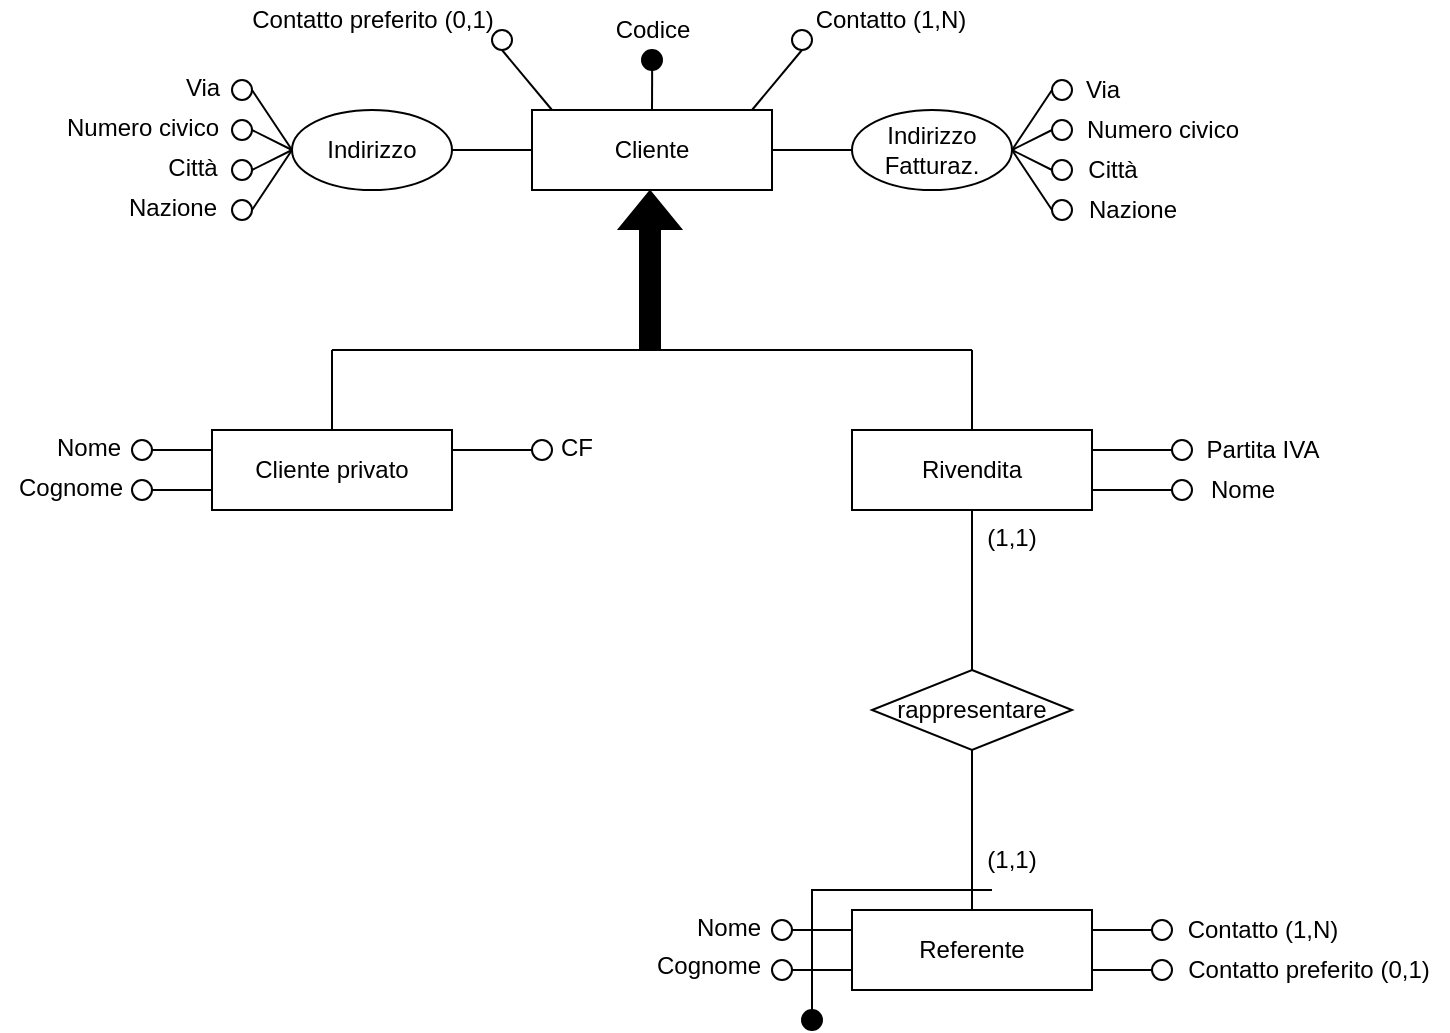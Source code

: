 <mxfile version="16.6.4" type="github">
  <diagram id="hAxgzl-A0ELQVefH7eVm" name="Page-1">
    <mxGraphModel dx="867" dy="594" grid="1" gridSize="10" guides="1" tooltips="1" connect="1" arrows="1" fold="1" page="1" pageScale="1" pageWidth="1169" pageHeight="827" math="0" shadow="0">
      <root>
        <mxCell id="0" />
        <mxCell id="1" parent="0" />
        <mxCell id="e8vlRe6tJHPY35hx81Cf-1" value="Cliente" style="rounded=0;whiteSpace=wrap;html=1;strokeWidth=1;perimeterSpacing=0;" vertex="1" parent="1">
          <mxGeometry x="360" y="120" width="120" height="40" as="geometry" />
        </mxCell>
        <mxCell id="e8vlRe6tJHPY35hx81Cf-2" value="" style="endArrow=none;html=1;rounded=0;fillColor=#000000;entryX=0.166;entryY=0;entryDx=0;entryDy=0;entryPerimeter=0;" edge="1" parent="1">
          <mxGeometry width="50" height="50" relative="1" as="geometry">
            <mxPoint x="420.08" y="100" as="sourcePoint" />
            <mxPoint x="420" y="120" as="targetPoint" />
          </mxGeometry>
        </mxCell>
        <mxCell id="e8vlRe6tJHPY35hx81Cf-3" value="" style="ellipse;whiteSpace=wrap;html=1;aspect=fixed;strokeWidth=1;fillColor=#000000;" vertex="1" parent="1">
          <mxGeometry x="415" y="90" width="10" height="10" as="geometry" />
        </mxCell>
        <mxCell id="e8vlRe6tJHPY35hx81Cf-4" value="Codice" style="text;html=1;align=center;verticalAlign=middle;resizable=0;points=[];autosize=1;strokeColor=none;fillColor=none;" vertex="1" parent="1">
          <mxGeometry x="395" y="70" width="50" height="20" as="geometry" />
        </mxCell>
        <mxCell id="e8vlRe6tJHPY35hx81Cf-5" value="" style="endArrow=none;html=1;rounded=0;fillColor=#000000;entryX=0.166;entryY=0;entryDx=0;entryDy=0;entryPerimeter=0;exitX=0.5;exitY=1;exitDx=0;exitDy=0;" edge="1" parent="1" source="e8vlRe6tJHPY35hx81Cf-6">
          <mxGeometry width="50" height="50" relative="1" as="geometry">
            <mxPoint x="470.08" y="100" as="sourcePoint" />
            <mxPoint x="470" y="120" as="targetPoint" />
          </mxGeometry>
        </mxCell>
        <mxCell id="e8vlRe6tJHPY35hx81Cf-6" value="" style="ellipse;whiteSpace=wrap;html=1;aspect=fixed;strokeWidth=1;fillColor=none;" vertex="1" parent="1">
          <mxGeometry x="490" y="80" width="10" height="10" as="geometry" />
        </mxCell>
        <mxCell id="e8vlRe6tJHPY35hx81Cf-7" value="Contatto (1,N)" style="text;html=1;align=center;verticalAlign=middle;resizable=0;points=[];autosize=1;strokeColor=none;fillColor=none;" vertex="1" parent="1">
          <mxGeometry x="494" y="65" width="90" height="20" as="geometry" />
        </mxCell>
        <mxCell id="e8vlRe6tJHPY35hx81Cf-8" value="" style="ellipse;whiteSpace=wrap;html=1;aspect=fixed;strokeWidth=1;fillColor=none;" vertex="1" parent="1">
          <mxGeometry x="620" y="105" width="10" height="10" as="geometry" />
        </mxCell>
        <mxCell id="e8vlRe6tJHPY35hx81Cf-9" value="Indirizzo" style="ellipse;whiteSpace=wrap;html=1;" vertex="1" parent="1">
          <mxGeometry x="240" y="120" width="80" height="40" as="geometry" />
        </mxCell>
        <mxCell id="e8vlRe6tJHPY35hx81Cf-10" value="Indirizzo&lt;br&gt;Fatturaz." style="ellipse;whiteSpace=wrap;html=1;" vertex="1" parent="1">
          <mxGeometry x="520" y="120" width="80" height="40" as="geometry" />
        </mxCell>
        <mxCell id="e8vlRe6tJHPY35hx81Cf-11" value="" style="endArrow=none;html=1;rounded=0;exitX=1;exitY=0.5;exitDx=0;exitDy=0;entryX=0;entryY=0.5;entryDx=0;entryDy=0;" edge="1" parent="1" source="e8vlRe6tJHPY35hx81Cf-1" target="e8vlRe6tJHPY35hx81Cf-10">
          <mxGeometry width="50" height="50" relative="1" as="geometry">
            <mxPoint x="480" y="150" as="sourcePoint" />
            <mxPoint x="530" y="100" as="targetPoint" />
          </mxGeometry>
        </mxCell>
        <mxCell id="e8vlRe6tJHPY35hx81Cf-12" value="" style="endArrow=none;html=1;rounded=0;entryX=0;entryY=0.5;entryDx=0;entryDy=0;exitX=1;exitY=0.5;exitDx=0;exitDy=0;" edge="1" parent="1" source="e8vlRe6tJHPY35hx81Cf-9" target="e8vlRe6tJHPY35hx81Cf-1">
          <mxGeometry width="50" height="50" relative="1" as="geometry">
            <mxPoint x="280" y="170" as="sourcePoint" />
            <mxPoint x="330" y="120" as="targetPoint" />
          </mxGeometry>
        </mxCell>
        <mxCell id="e8vlRe6tJHPY35hx81Cf-13" value="" style="ellipse;whiteSpace=wrap;html=1;aspect=fixed;strokeWidth=1;fillColor=none;" vertex="1" parent="1">
          <mxGeometry x="620" y="125" width="10" height="10" as="geometry" />
        </mxCell>
        <mxCell id="e8vlRe6tJHPY35hx81Cf-14" value="" style="ellipse;whiteSpace=wrap;html=1;aspect=fixed;strokeWidth=1;fillColor=none;" vertex="1" parent="1">
          <mxGeometry x="620" y="165" width="10" height="10" as="geometry" />
        </mxCell>
        <mxCell id="e8vlRe6tJHPY35hx81Cf-15" value="" style="endArrow=none;html=1;rounded=0;exitX=1;exitY=0.5;exitDx=0;exitDy=0;entryX=0;entryY=0.5;entryDx=0;entryDy=0;" edge="1" parent="1" source="e8vlRe6tJHPY35hx81Cf-10" target="e8vlRe6tJHPY35hx81Cf-8">
          <mxGeometry width="50" height="50" relative="1" as="geometry">
            <mxPoint x="590" y="170" as="sourcePoint" />
            <mxPoint x="640" y="120" as="targetPoint" />
          </mxGeometry>
        </mxCell>
        <mxCell id="e8vlRe6tJHPY35hx81Cf-16" value="" style="endArrow=none;html=1;rounded=0;entryX=0;entryY=0.5;entryDx=0;entryDy=0;" edge="1" parent="1" target="e8vlRe6tJHPY35hx81Cf-13">
          <mxGeometry width="50" height="50" relative="1" as="geometry">
            <mxPoint x="600" y="140" as="sourcePoint" />
            <mxPoint x="640" y="120" as="targetPoint" />
          </mxGeometry>
        </mxCell>
        <mxCell id="e8vlRe6tJHPY35hx81Cf-17" value="" style="endArrow=none;html=1;rounded=0;exitX=1;exitY=0.5;exitDx=0;exitDy=0;entryX=0;entryY=0.5;entryDx=0;entryDy=0;" edge="1" parent="1" source="e8vlRe6tJHPY35hx81Cf-10" target="e8vlRe6tJHPY35hx81Cf-14">
          <mxGeometry width="50" height="50" relative="1" as="geometry">
            <mxPoint x="590" y="170" as="sourcePoint" />
            <mxPoint x="640" y="120" as="targetPoint" />
          </mxGeometry>
        </mxCell>
        <mxCell id="e8vlRe6tJHPY35hx81Cf-18" value="Via" style="text;html=1;align=center;verticalAlign=middle;resizable=0;points=[];autosize=1;strokeColor=none;fillColor=none;" vertex="1" parent="1">
          <mxGeometry x="630" y="100" width="30" height="20" as="geometry" />
        </mxCell>
        <mxCell id="e8vlRe6tJHPY35hx81Cf-19" value="Numero civico" style="text;html=1;align=center;verticalAlign=middle;resizable=0;points=[];autosize=1;strokeColor=none;fillColor=none;" vertex="1" parent="1">
          <mxGeometry x="630" y="120" width="90" height="20" as="geometry" />
        </mxCell>
        <mxCell id="e8vlRe6tJHPY35hx81Cf-20" value="Città" style="text;html=1;align=center;verticalAlign=middle;resizable=0;points=[];autosize=1;strokeColor=none;fillColor=none;" vertex="1" parent="1">
          <mxGeometry x="630" y="140" width="40" height="20" as="geometry" />
        </mxCell>
        <mxCell id="e8vlRe6tJHPY35hx81Cf-21" value="" style="ellipse;whiteSpace=wrap;html=1;aspect=fixed;strokeWidth=1;fillColor=none;" vertex="1" parent="1">
          <mxGeometry x="620" y="145" width="10" height="10" as="geometry" />
        </mxCell>
        <mxCell id="e8vlRe6tJHPY35hx81Cf-22" value="" style="endArrow=none;html=1;rounded=0;exitX=1;exitY=0.5;exitDx=0;exitDy=0;entryX=0;entryY=0.5;entryDx=0;entryDy=0;" edge="1" parent="1" source="e8vlRe6tJHPY35hx81Cf-10" target="e8vlRe6tJHPY35hx81Cf-21">
          <mxGeometry width="50" height="50" relative="1" as="geometry">
            <mxPoint x="640" y="160" as="sourcePoint" />
            <mxPoint x="690" y="110" as="targetPoint" />
          </mxGeometry>
        </mxCell>
        <mxCell id="e8vlRe6tJHPY35hx81Cf-23" value="Nazione" style="text;html=1;align=center;verticalAlign=middle;resizable=0;points=[];autosize=1;strokeColor=none;fillColor=none;" vertex="1" parent="1">
          <mxGeometry x="630" y="160" width="60" height="20" as="geometry" />
        </mxCell>
        <mxCell id="e8vlRe6tJHPY35hx81Cf-24" value="" style="ellipse;whiteSpace=wrap;html=1;aspect=fixed;strokeWidth=1;fillColor=none;" vertex="1" parent="1">
          <mxGeometry x="210" y="105" width="10" height="10" as="geometry" />
        </mxCell>
        <mxCell id="e8vlRe6tJHPY35hx81Cf-25" value="" style="ellipse;whiteSpace=wrap;html=1;aspect=fixed;strokeWidth=1;fillColor=none;" vertex="1" parent="1">
          <mxGeometry x="210" y="125" width="10" height="10" as="geometry" />
        </mxCell>
        <mxCell id="e8vlRe6tJHPY35hx81Cf-26" value="" style="ellipse;whiteSpace=wrap;html=1;aspect=fixed;strokeWidth=1;fillColor=none;" vertex="1" parent="1">
          <mxGeometry x="210" y="165" width="10" height="10" as="geometry" />
        </mxCell>
        <mxCell id="e8vlRe6tJHPY35hx81Cf-27" value="" style="endArrow=none;html=1;rounded=0;entryX=1;entryY=0.5;entryDx=0;entryDy=0;" edge="1" parent="1" target="e8vlRe6tJHPY35hx81Cf-24">
          <mxGeometry width="50" height="50" relative="1" as="geometry">
            <mxPoint x="240" y="140" as="sourcePoint" />
            <mxPoint x="260.0" y="115" as="targetPoint" />
          </mxGeometry>
        </mxCell>
        <mxCell id="e8vlRe6tJHPY35hx81Cf-28" value="" style="endArrow=none;html=1;rounded=0;entryX=1;entryY=0.5;entryDx=0;entryDy=0;" edge="1" parent="1" target="e8vlRe6tJHPY35hx81Cf-25">
          <mxGeometry width="50" height="50" relative="1" as="geometry">
            <mxPoint x="240" y="140" as="sourcePoint" />
            <mxPoint x="260.0" y="125" as="targetPoint" />
          </mxGeometry>
        </mxCell>
        <mxCell id="e8vlRe6tJHPY35hx81Cf-29" value="" style="endArrow=none;html=1;rounded=0;entryX=1;entryY=0.5;entryDx=0;entryDy=0;" edge="1" parent="1" target="e8vlRe6tJHPY35hx81Cf-26">
          <mxGeometry width="50" height="50" relative="1" as="geometry">
            <mxPoint x="240" y="140" as="sourcePoint" />
            <mxPoint x="230.0" y="165" as="targetPoint" />
          </mxGeometry>
        </mxCell>
        <mxCell id="e8vlRe6tJHPY35hx81Cf-30" value="Via" style="text;html=1;align=center;verticalAlign=middle;resizable=0;points=[];autosize=1;strokeColor=none;fillColor=none;" vertex="1" parent="1">
          <mxGeometry x="180" y="99" width="30" height="20" as="geometry" />
        </mxCell>
        <mxCell id="e8vlRe6tJHPY35hx81Cf-31" value="Numero civico" style="text;html=1;align=center;verticalAlign=middle;resizable=0;points=[];autosize=1;strokeColor=none;fillColor=none;" vertex="1" parent="1">
          <mxGeometry x="120" y="119" width="90" height="20" as="geometry" />
        </mxCell>
        <mxCell id="e8vlRe6tJHPY35hx81Cf-32" value="Città" style="text;html=1;align=center;verticalAlign=middle;resizable=0;points=[];autosize=1;strokeColor=none;fillColor=none;" vertex="1" parent="1">
          <mxGeometry x="170" y="139" width="40" height="20" as="geometry" />
        </mxCell>
        <mxCell id="e8vlRe6tJHPY35hx81Cf-33" value="" style="ellipse;whiteSpace=wrap;html=1;aspect=fixed;strokeWidth=1;fillColor=none;" vertex="1" parent="1">
          <mxGeometry x="210" y="145" width="10" height="10" as="geometry" />
        </mxCell>
        <mxCell id="e8vlRe6tJHPY35hx81Cf-34" value="" style="endArrow=none;html=1;rounded=0;entryX=1;entryY=0.5;entryDx=0;entryDy=0;" edge="1" parent="1" target="e8vlRe6tJHPY35hx81Cf-33">
          <mxGeometry width="50" height="50" relative="1" as="geometry">
            <mxPoint x="240" y="140" as="sourcePoint" />
            <mxPoint x="260.0" y="145" as="targetPoint" />
          </mxGeometry>
        </mxCell>
        <mxCell id="e8vlRe6tJHPY35hx81Cf-35" value="Nazione" style="text;html=1;align=center;verticalAlign=middle;resizable=0;points=[];autosize=1;strokeColor=none;fillColor=none;" vertex="1" parent="1">
          <mxGeometry x="150" y="159" width="60" height="20" as="geometry" />
        </mxCell>
        <mxCell id="e8vlRe6tJHPY35hx81Cf-36" value="" style="ellipse;whiteSpace=wrap;html=1;aspect=fixed;strokeWidth=1;fillColor=none;" vertex="1" parent="1">
          <mxGeometry x="340" y="80" width="10" height="10" as="geometry" />
        </mxCell>
        <mxCell id="e8vlRe6tJHPY35hx81Cf-37" value="" style="endArrow=none;html=1;rounded=0;entryX=0.5;entryY=1;entryDx=0;entryDy=0;" edge="1" parent="1" target="e8vlRe6tJHPY35hx81Cf-36">
          <mxGeometry width="50" height="50" relative="1" as="geometry">
            <mxPoint x="370" y="120" as="sourcePoint" />
            <mxPoint x="450" y="100" as="targetPoint" />
          </mxGeometry>
        </mxCell>
        <mxCell id="e8vlRe6tJHPY35hx81Cf-38" value="Contatto preferito (0,1)" style="text;html=1;align=center;verticalAlign=middle;resizable=0;points=[];autosize=1;strokeColor=none;fillColor=none;" vertex="1" parent="1">
          <mxGeometry x="210" y="65" width="140" height="20" as="geometry" />
        </mxCell>
        <mxCell id="e8vlRe6tJHPY35hx81Cf-39" value="Cliente privato" style="rounded=0;whiteSpace=wrap;html=1;strokeWidth=1;perimeterSpacing=0;" vertex="1" parent="1">
          <mxGeometry x="200" y="280" width="120" height="40" as="geometry" />
        </mxCell>
        <mxCell id="e8vlRe6tJHPY35hx81Cf-40" value="Rivendita" style="rounded=0;whiteSpace=wrap;html=1;strokeWidth=1;perimeterSpacing=0;" vertex="1" parent="1">
          <mxGeometry x="520" y="280" width="120" height="40" as="geometry" />
        </mxCell>
        <mxCell id="e8vlRe6tJHPY35hx81Cf-41" value="" style="endArrow=none;html=1;rounded=0;" edge="1" parent="1">
          <mxGeometry width="50" height="50" relative="1" as="geometry">
            <mxPoint x="260" y="240" as="sourcePoint" />
            <mxPoint x="580" y="240" as="targetPoint" />
          </mxGeometry>
        </mxCell>
        <mxCell id="e8vlRe6tJHPY35hx81Cf-42" value="" style="endArrow=none;html=1;rounded=0;exitX=0.5;exitY=0;exitDx=0;exitDy=0;" edge="1" parent="1" source="e8vlRe6tJHPY35hx81Cf-39">
          <mxGeometry width="50" height="50" relative="1" as="geometry">
            <mxPoint x="230" y="260" as="sourcePoint" />
            <mxPoint x="260" y="240" as="targetPoint" />
          </mxGeometry>
        </mxCell>
        <mxCell id="e8vlRe6tJHPY35hx81Cf-43" value="" style="endArrow=none;html=1;rounded=0;exitX=0.5;exitY=0;exitDx=0;exitDy=0;" edge="1" parent="1" source="e8vlRe6tJHPY35hx81Cf-40">
          <mxGeometry width="50" height="50" relative="1" as="geometry">
            <mxPoint x="560" y="260" as="sourcePoint" />
            <mxPoint x="580" y="240" as="targetPoint" />
          </mxGeometry>
        </mxCell>
        <mxCell id="e8vlRe6tJHPY35hx81Cf-44" value="" style="shape=flexArrow;endArrow=classic;html=1;rounded=0;fillColor=#000000;" edge="1" parent="1">
          <mxGeometry width="50" height="50" relative="1" as="geometry">
            <mxPoint x="419" y="240" as="sourcePoint" />
            <mxPoint x="419" y="160" as="targetPoint" />
          </mxGeometry>
        </mxCell>
        <mxCell id="e8vlRe6tJHPY35hx81Cf-45" value="" style="ellipse;whiteSpace=wrap;html=1;aspect=fixed;strokeWidth=1;fillColor=none;" vertex="1" parent="1">
          <mxGeometry x="160" y="285" width="10" height="10" as="geometry" />
        </mxCell>
        <mxCell id="e8vlRe6tJHPY35hx81Cf-46" value="" style="endArrow=none;html=1;rounded=0;fillColor=#000000;exitX=1;exitY=0.5;exitDx=0;exitDy=0;entryX=0;entryY=0.25;entryDx=0;entryDy=0;" edge="1" parent="1" source="e8vlRe6tJHPY35hx81Cf-45" target="e8vlRe6tJHPY35hx81Cf-39">
          <mxGeometry width="50" height="50" relative="1" as="geometry">
            <mxPoint x="150" y="290" as="sourcePoint" />
            <mxPoint x="200" y="240" as="targetPoint" />
          </mxGeometry>
        </mxCell>
        <mxCell id="e8vlRe6tJHPY35hx81Cf-47" value="Nome" style="text;html=1;align=center;verticalAlign=middle;resizable=0;points=[];autosize=1;strokeColor=none;fillColor=none;" vertex="1" parent="1">
          <mxGeometry x="113" y="279" width="50" height="20" as="geometry" />
        </mxCell>
        <mxCell id="e8vlRe6tJHPY35hx81Cf-48" value="" style="ellipse;whiteSpace=wrap;html=1;aspect=fixed;strokeWidth=1;fillColor=none;" vertex="1" parent="1">
          <mxGeometry x="160" y="305" width="10" height="10" as="geometry" />
        </mxCell>
        <mxCell id="e8vlRe6tJHPY35hx81Cf-49" value="" style="endArrow=none;html=1;rounded=0;fillColor=#000000;entryX=0;entryY=0.75;entryDx=0;entryDy=0;" edge="1" parent="1" target="e8vlRe6tJHPY35hx81Cf-39">
          <mxGeometry width="50" height="50" relative="1" as="geometry">
            <mxPoint x="170" y="310" as="sourcePoint" />
            <mxPoint x="190" y="260" as="targetPoint" />
          </mxGeometry>
        </mxCell>
        <mxCell id="e8vlRe6tJHPY35hx81Cf-50" value="Cognome" style="text;html=1;align=center;verticalAlign=middle;resizable=0;points=[];autosize=1;strokeColor=none;fillColor=none;" vertex="1" parent="1">
          <mxGeometry x="94" y="299" width="70" height="20" as="geometry" />
        </mxCell>
        <mxCell id="e8vlRe6tJHPY35hx81Cf-51" value="" style="ellipse;whiteSpace=wrap;html=1;aspect=fixed;strokeWidth=1;fillColor=none;" vertex="1" parent="1">
          <mxGeometry x="360" y="285" width="10" height="10" as="geometry" />
        </mxCell>
        <mxCell id="e8vlRe6tJHPY35hx81Cf-52" value="" style="endArrow=none;html=1;rounded=0;fillColor=#000000;exitX=0;exitY=0.5;exitDx=0;exitDy=0;entryX=1;entryY=0.25;entryDx=0;entryDy=0;" edge="1" parent="1" source="e8vlRe6tJHPY35hx81Cf-51" target="e8vlRe6tJHPY35hx81Cf-39">
          <mxGeometry width="50" height="50" relative="1" as="geometry">
            <mxPoint x="260" y="349.44" as="sourcePoint" />
            <mxPoint x="234.96" y="320" as="targetPoint" />
          </mxGeometry>
        </mxCell>
        <mxCell id="e8vlRe6tJHPY35hx81Cf-53" value="CF" style="text;html=1;align=center;verticalAlign=middle;resizable=0;points=[];autosize=1;strokeColor=none;fillColor=none;" vertex="1" parent="1">
          <mxGeometry x="367" y="279" width="30" height="20" as="geometry" />
        </mxCell>
        <mxCell id="e8vlRe6tJHPY35hx81Cf-54" value="" style="ellipse;whiteSpace=wrap;html=1;aspect=fixed;strokeWidth=1;fillColor=none;" vertex="1" parent="1">
          <mxGeometry x="680" y="285" width="10" height="10" as="geometry" />
        </mxCell>
        <mxCell id="e8vlRe6tJHPY35hx81Cf-55" value="" style="ellipse;whiteSpace=wrap;html=1;aspect=fixed;strokeWidth=1;fillColor=none;" vertex="1" parent="1">
          <mxGeometry x="680" y="305" width="10" height="10" as="geometry" />
        </mxCell>
        <mxCell id="e8vlRe6tJHPY35hx81Cf-56" value="Partita IVA" style="text;html=1;align=center;verticalAlign=middle;resizable=0;points=[];autosize=1;strokeColor=none;fillColor=none;" vertex="1" parent="1">
          <mxGeometry x="690" y="280" width="70" height="20" as="geometry" />
        </mxCell>
        <mxCell id="e8vlRe6tJHPY35hx81Cf-57" value="Nome" style="text;html=1;align=center;verticalAlign=middle;resizable=0;points=[];autosize=1;strokeColor=none;fillColor=none;" vertex="1" parent="1">
          <mxGeometry x="690" y="300" width="50" height="20" as="geometry" />
        </mxCell>
        <mxCell id="e8vlRe6tJHPY35hx81Cf-58" value="" style="endArrow=none;html=1;rounded=0;fillColor=#000000;entryX=0;entryY=0.5;entryDx=0;entryDy=0;exitX=1;exitY=0.25;exitDx=0;exitDy=0;" edge="1" parent="1" source="e8vlRe6tJHPY35hx81Cf-40" target="e8vlRe6tJHPY35hx81Cf-54">
          <mxGeometry width="50" height="50" relative="1" as="geometry">
            <mxPoint x="670" y="340" as="sourcePoint" />
            <mxPoint x="720" y="290" as="targetPoint" />
          </mxGeometry>
        </mxCell>
        <mxCell id="e8vlRe6tJHPY35hx81Cf-59" value="" style="endArrow=none;html=1;rounded=0;fillColor=#000000;exitX=1;exitY=0.75;exitDx=0;exitDy=0;entryX=0;entryY=0.5;entryDx=0;entryDy=0;" edge="1" parent="1" source="e8vlRe6tJHPY35hx81Cf-40" target="e8vlRe6tJHPY35hx81Cf-55">
          <mxGeometry width="50" height="50" relative="1" as="geometry">
            <mxPoint x="670" y="340" as="sourcePoint" />
            <mxPoint x="720" y="290" as="targetPoint" />
          </mxGeometry>
        </mxCell>
        <mxCell id="e8vlRe6tJHPY35hx81Cf-60" value="Referente" style="rounded=0;whiteSpace=wrap;html=1;strokeWidth=1;perimeterSpacing=0;" vertex="1" parent="1">
          <mxGeometry x="520" y="520" width="120" height="40" as="geometry" />
        </mxCell>
        <mxCell id="e8vlRe6tJHPY35hx81Cf-61" value="rappresentare" style="rhombus;whiteSpace=wrap;html=1;" vertex="1" parent="1">
          <mxGeometry x="530" y="400" width="100" height="40" as="geometry" />
        </mxCell>
        <mxCell id="e8vlRe6tJHPY35hx81Cf-62" value="" style="endArrow=none;html=1;rounded=0;entryX=0.5;entryY=1;entryDx=0;entryDy=0;exitX=0.5;exitY=0;exitDx=0;exitDy=0;" edge="1" parent="1" source="e8vlRe6tJHPY35hx81Cf-61" target="e8vlRe6tJHPY35hx81Cf-40">
          <mxGeometry width="50" height="50" relative="1" as="geometry">
            <mxPoint x="530" y="440" as="sourcePoint" />
            <mxPoint x="580" y="390" as="targetPoint" />
          </mxGeometry>
        </mxCell>
        <mxCell id="e8vlRe6tJHPY35hx81Cf-63" value="" style="endArrow=none;html=1;rounded=0;exitX=0.5;exitY=0;exitDx=0;exitDy=0;entryX=0.5;entryY=1;entryDx=0;entryDy=0;" edge="1" parent="1" source="e8vlRe6tJHPY35hx81Cf-60" target="e8vlRe6tJHPY35hx81Cf-61">
          <mxGeometry width="50" height="50" relative="1" as="geometry">
            <mxPoint x="530" y="440" as="sourcePoint" />
            <mxPoint x="610" y="460" as="targetPoint" />
          </mxGeometry>
        </mxCell>
        <mxCell id="e8vlRe6tJHPY35hx81Cf-64" value="" style="ellipse;whiteSpace=wrap;html=1;aspect=fixed;strokeWidth=1;fillColor=none;" vertex="1" parent="1">
          <mxGeometry x="480" y="525" width="10" height="10" as="geometry" />
        </mxCell>
        <mxCell id="e8vlRe6tJHPY35hx81Cf-65" value="" style="endArrow=none;html=1;rounded=0;fillColor=#000000;exitX=1;exitY=0.5;exitDx=0;exitDy=0;entryX=0;entryY=0.25;entryDx=0;entryDy=0;" edge="1" parent="1" source="e8vlRe6tJHPY35hx81Cf-64">
          <mxGeometry width="50" height="50" relative="1" as="geometry">
            <mxPoint x="470" y="530" as="sourcePoint" />
            <mxPoint x="520" y="530" as="targetPoint" />
          </mxGeometry>
        </mxCell>
        <mxCell id="e8vlRe6tJHPY35hx81Cf-66" value="Nome" style="text;html=1;align=center;verticalAlign=middle;resizable=0;points=[];autosize=1;strokeColor=none;fillColor=none;" vertex="1" parent="1">
          <mxGeometry x="433" y="519" width="50" height="20" as="geometry" />
        </mxCell>
        <mxCell id="e8vlRe6tJHPY35hx81Cf-67" value="" style="ellipse;whiteSpace=wrap;html=1;aspect=fixed;strokeWidth=1;fillColor=none;" vertex="1" parent="1">
          <mxGeometry x="480" y="545" width="10" height="10" as="geometry" />
        </mxCell>
        <mxCell id="e8vlRe6tJHPY35hx81Cf-68" value="" style="endArrow=none;html=1;rounded=0;fillColor=#000000;entryX=0;entryY=0.75;entryDx=0;entryDy=0;" edge="1" parent="1">
          <mxGeometry width="50" height="50" relative="1" as="geometry">
            <mxPoint x="490" y="550" as="sourcePoint" />
            <mxPoint x="520" y="550" as="targetPoint" />
          </mxGeometry>
        </mxCell>
        <mxCell id="e8vlRe6tJHPY35hx81Cf-69" value="Cognome" style="text;html=1;align=center;verticalAlign=middle;resizable=0;points=[];autosize=1;strokeColor=none;fillColor=none;" vertex="1" parent="1">
          <mxGeometry x="413" y="538" width="70" height="20" as="geometry" />
        </mxCell>
        <mxCell id="e8vlRe6tJHPY35hx81Cf-70" value="Contatto (1,N)" style="text;html=1;align=center;verticalAlign=middle;resizable=0;points=[];autosize=1;strokeColor=none;fillColor=none;" vertex="1" parent="1">
          <mxGeometry x="680" y="520" width="90" height="20" as="geometry" />
        </mxCell>
        <mxCell id="e8vlRe6tJHPY35hx81Cf-71" value="Contatto preferito (0,1)" style="text;html=1;align=center;verticalAlign=middle;resizable=0;points=[];autosize=1;strokeColor=none;fillColor=none;" vertex="1" parent="1">
          <mxGeometry x="678" y="540" width="140" height="20" as="geometry" />
        </mxCell>
        <mxCell id="e8vlRe6tJHPY35hx81Cf-72" value="" style="ellipse;whiteSpace=wrap;html=1;aspect=fixed;strokeWidth=1;fillColor=none;" vertex="1" parent="1">
          <mxGeometry x="670" y="525" width="10" height="10" as="geometry" />
        </mxCell>
        <mxCell id="e8vlRe6tJHPY35hx81Cf-73" value="" style="ellipse;whiteSpace=wrap;html=1;aspect=fixed;strokeWidth=1;fillColor=none;" vertex="1" parent="1">
          <mxGeometry x="670" y="545" width="10" height="10" as="geometry" />
        </mxCell>
        <mxCell id="e8vlRe6tJHPY35hx81Cf-74" value="" style="endArrow=none;html=1;rounded=0;fillColor=#000000;entryX=0;entryY=0.5;entryDx=0;entryDy=0;exitX=1;exitY=0.25;exitDx=0;exitDy=0;" edge="1" parent="1" target="e8vlRe6tJHPY35hx81Cf-72">
          <mxGeometry width="50" height="50" relative="1" as="geometry">
            <mxPoint x="640" y="530" as="sourcePoint" />
            <mxPoint x="720" y="530" as="targetPoint" />
          </mxGeometry>
        </mxCell>
        <mxCell id="e8vlRe6tJHPY35hx81Cf-75" value="" style="endArrow=none;html=1;rounded=0;fillColor=#000000;exitX=1;exitY=0.75;exitDx=0;exitDy=0;entryX=0;entryY=0.5;entryDx=0;entryDy=0;" edge="1" parent="1" target="e8vlRe6tJHPY35hx81Cf-73">
          <mxGeometry width="50" height="50" relative="1" as="geometry">
            <mxPoint x="640" y="550" as="sourcePoint" />
            <mxPoint x="720" y="530" as="targetPoint" />
          </mxGeometry>
        </mxCell>
        <mxCell id="e8vlRe6tJHPY35hx81Cf-77" value="" style="endArrow=none;html=1;rounded=0;" edge="1" parent="1">
          <mxGeometry width="50" height="50" relative="1" as="geometry">
            <mxPoint x="500" y="570" as="sourcePoint" />
            <mxPoint x="590" y="510" as="targetPoint" />
            <Array as="points">
              <mxPoint x="500" y="510" />
            </Array>
          </mxGeometry>
        </mxCell>
        <mxCell id="e8vlRe6tJHPY35hx81Cf-79" value="" style="ellipse;whiteSpace=wrap;html=1;aspect=fixed;strokeWidth=1;fillColor=#000000;" vertex="1" parent="1">
          <mxGeometry x="495" y="570" width="10" height="10" as="geometry" />
        </mxCell>
        <mxCell id="e8vlRe6tJHPY35hx81Cf-80" value="(1,1)" style="text;html=1;strokeColor=none;fillColor=none;align=center;verticalAlign=middle;whiteSpace=wrap;rounded=0;" vertex="1" parent="1">
          <mxGeometry x="570" y="319" width="60" height="30" as="geometry" />
        </mxCell>
        <mxCell id="e8vlRe6tJHPY35hx81Cf-81" value="(1,1)" style="text;html=1;strokeColor=none;fillColor=none;align=center;verticalAlign=middle;whiteSpace=wrap;rounded=0;" vertex="1" parent="1">
          <mxGeometry x="570" y="480" width="60" height="30" as="geometry" />
        </mxCell>
      </root>
    </mxGraphModel>
  </diagram>
</mxfile>
